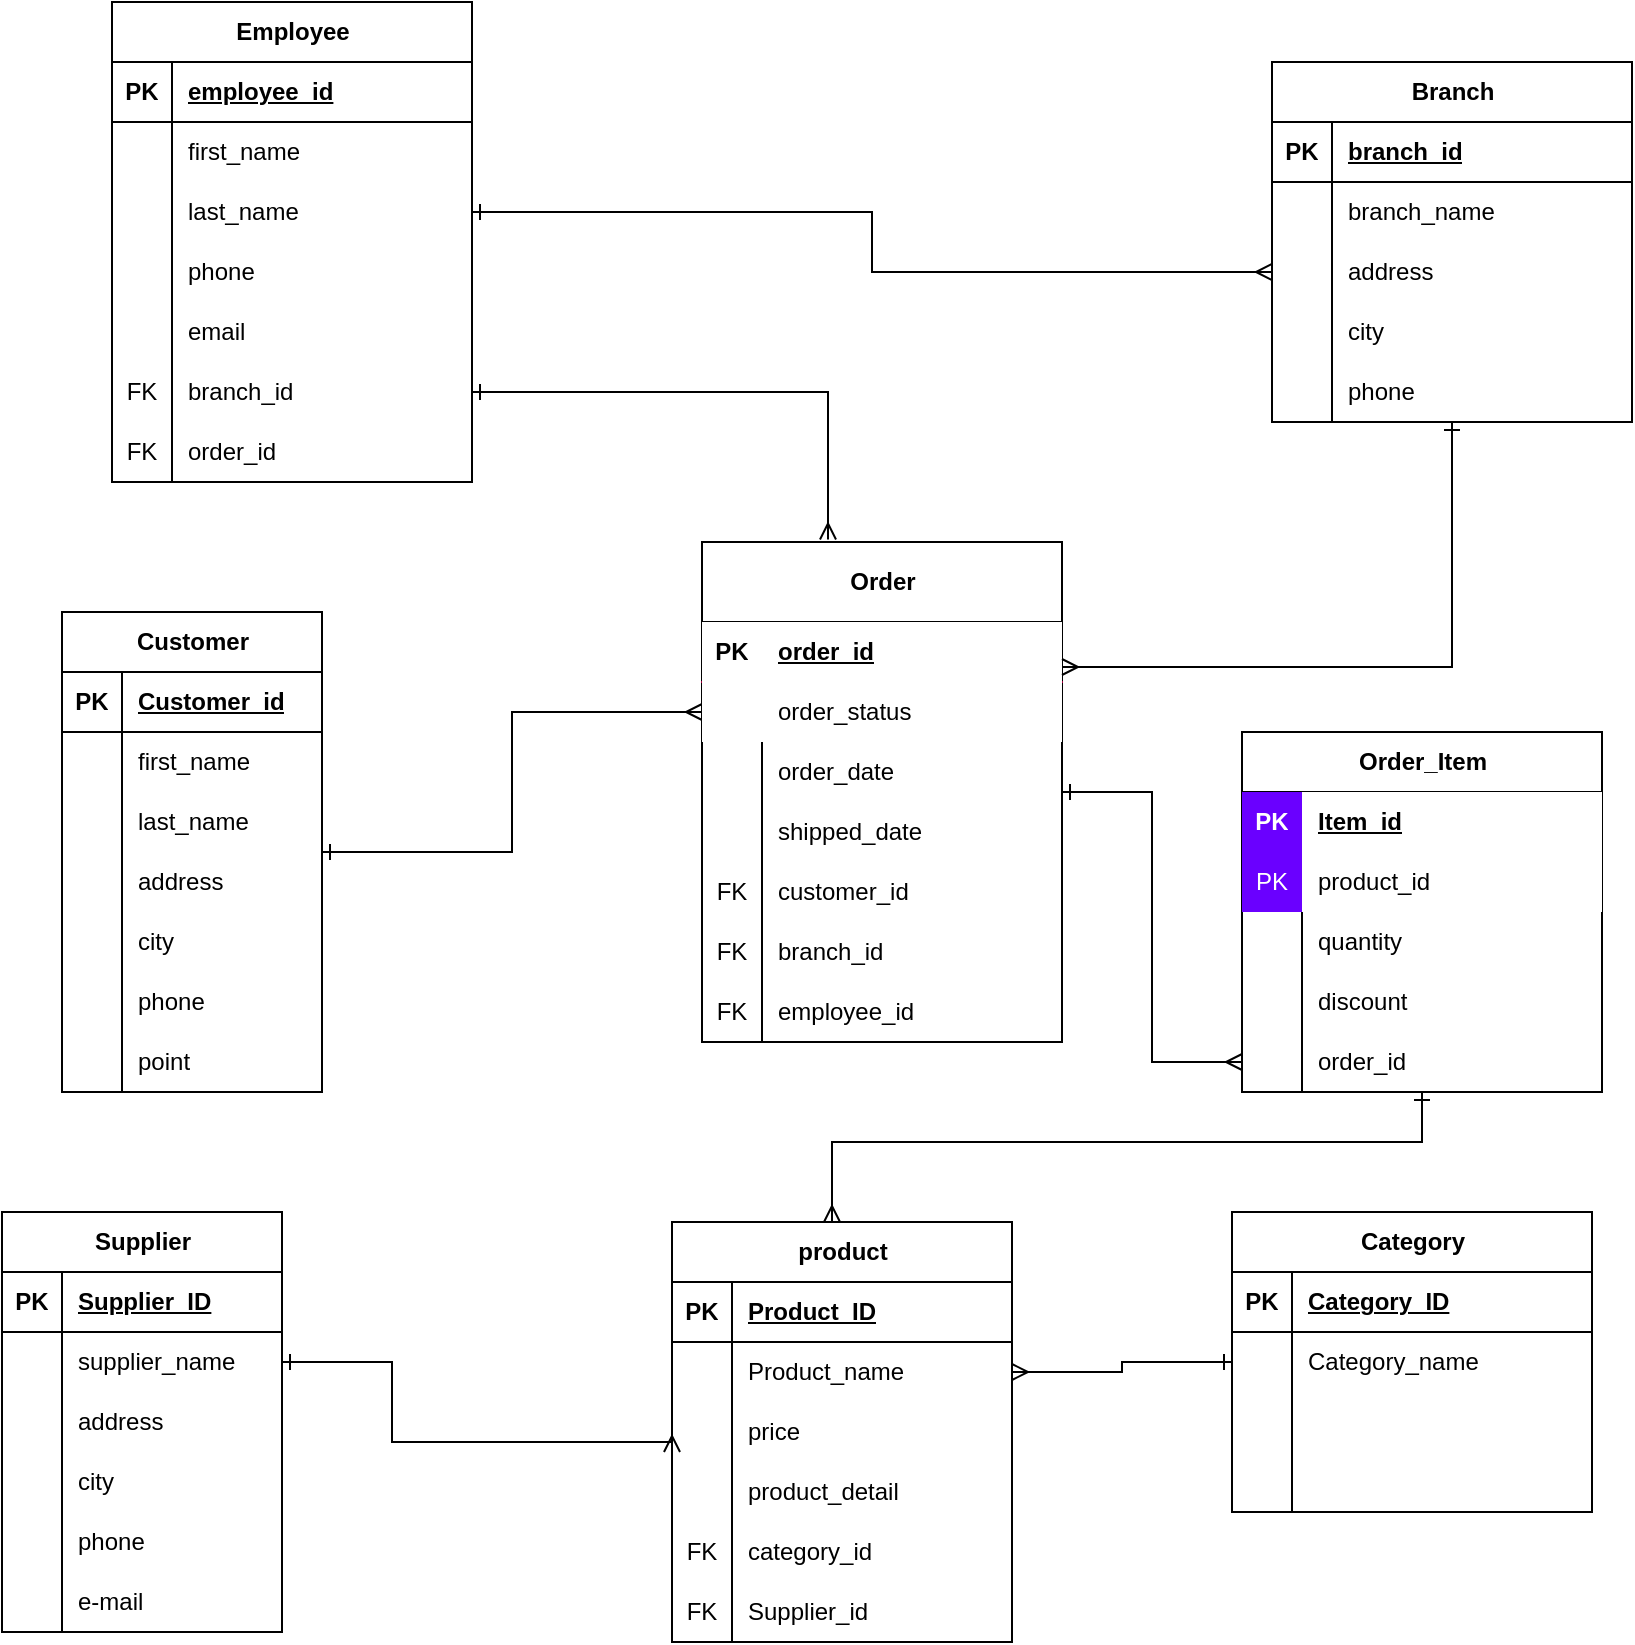 <mxfile version="28.1.1">
  <diagram name="Page-1" id="fPVoASW7Tmi5qcAFsQ1C">
    <mxGraphModel dx="1489" dy="753" grid="1" gridSize="10" guides="1" tooltips="1" connect="1" arrows="1" fold="1" page="1" pageScale="1" pageWidth="850" pageHeight="1100" math="0" shadow="0">
      <root>
        <mxCell id="0" />
        <mxCell id="1" parent="0" />
        <mxCell id="EIY2brpY5hlNGNk1KxqU-150" style="edgeStyle=orthogonalEdgeStyle;rounded=0;orthogonalLoop=1;jettySize=auto;html=1;entryX=0;entryY=0.5;entryDx=0;entryDy=0;startArrow=ERone;startFill=0;endArrow=ERmany;endFill=0;" edge="1" parent="1" source="EIY2brpY5hlNGNk1KxqU-1" target="EIY2brpY5hlNGNk1KxqU-18">
          <mxGeometry relative="1" as="geometry" />
        </mxCell>
        <mxCell id="EIY2brpY5hlNGNk1KxqU-1" value="Customer" style="shape=table;startSize=30;container=1;collapsible=1;childLayout=tableLayout;fixedRows=1;rowLines=0;fontStyle=1;align=center;resizeLast=1;html=1;" vertex="1" parent="1">
          <mxGeometry x="55" y="335" width="130" height="240" as="geometry">
            <mxRectangle x="60" y="40" width="90" height="30" as="alternateBounds" />
          </mxGeometry>
        </mxCell>
        <mxCell id="EIY2brpY5hlNGNk1KxqU-2" value="" style="shape=tableRow;horizontal=0;startSize=0;swimlaneHead=0;swimlaneBody=0;fillColor=none;collapsible=0;dropTarget=0;points=[[0,0.5],[1,0.5]];portConstraint=eastwest;top=0;left=0;right=0;bottom=1;" vertex="1" parent="EIY2brpY5hlNGNk1KxqU-1">
          <mxGeometry y="30" width="130" height="30" as="geometry" />
        </mxCell>
        <mxCell id="EIY2brpY5hlNGNk1KxqU-3" value="PK" style="shape=partialRectangle;connectable=0;fillColor=none;top=0;left=0;bottom=0;right=0;fontStyle=1;overflow=hidden;whiteSpace=wrap;html=1;" vertex="1" parent="EIY2brpY5hlNGNk1KxqU-2">
          <mxGeometry width="30" height="30" as="geometry">
            <mxRectangle width="30" height="30" as="alternateBounds" />
          </mxGeometry>
        </mxCell>
        <mxCell id="EIY2brpY5hlNGNk1KxqU-4" value="Customer_id" style="shape=partialRectangle;connectable=0;fillColor=none;top=0;left=0;bottom=0;right=0;align=left;spacingLeft=6;fontStyle=5;overflow=hidden;whiteSpace=wrap;html=1;" vertex="1" parent="EIY2brpY5hlNGNk1KxqU-2">
          <mxGeometry x="30" width="100" height="30" as="geometry">
            <mxRectangle width="100" height="30" as="alternateBounds" />
          </mxGeometry>
        </mxCell>
        <mxCell id="EIY2brpY5hlNGNk1KxqU-5" value="" style="shape=tableRow;horizontal=0;startSize=0;swimlaneHead=0;swimlaneBody=0;fillColor=none;collapsible=0;dropTarget=0;points=[[0,0.5],[1,0.5]];portConstraint=eastwest;top=0;left=0;right=0;bottom=0;" vertex="1" parent="EIY2brpY5hlNGNk1KxqU-1">
          <mxGeometry y="60" width="130" height="30" as="geometry" />
        </mxCell>
        <mxCell id="EIY2brpY5hlNGNk1KxqU-6" value="" style="shape=partialRectangle;connectable=0;fillColor=none;top=0;left=0;bottom=0;right=0;editable=1;overflow=hidden;whiteSpace=wrap;html=1;" vertex="1" parent="EIY2brpY5hlNGNk1KxqU-5">
          <mxGeometry width="30" height="30" as="geometry">
            <mxRectangle width="30" height="30" as="alternateBounds" />
          </mxGeometry>
        </mxCell>
        <mxCell id="EIY2brpY5hlNGNk1KxqU-7" value="first_name" style="shape=partialRectangle;connectable=0;fillColor=none;top=0;left=0;bottom=0;right=0;align=left;spacingLeft=6;overflow=hidden;whiteSpace=wrap;html=1;" vertex="1" parent="EIY2brpY5hlNGNk1KxqU-5">
          <mxGeometry x="30" width="100" height="30" as="geometry">
            <mxRectangle width="100" height="30" as="alternateBounds" />
          </mxGeometry>
        </mxCell>
        <mxCell id="EIY2brpY5hlNGNk1KxqU-8" value="" style="shape=tableRow;horizontal=0;startSize=0;swimlaneHead=0;swimlaneBody=0;fillColor=none;collapsible=0;dropTarget=0;points=[[0,0.5],[1,0.5]];portConstraint=eastwest;top=0;left=0;right=0;bottom=0;" vertex="1" parent="EIY2brpY5hlNGNk1KxqU-1">
          <mxGeometry y="90" width="130" height="30" as="geometry" />
        </mxCell>
        <mxCell id="EIY2brpY5hlNGNk1KxqU-9" value="" style="shape=partialRectangle;connectable=0;fillColor=none;top=0;left=0;bottom=0;right=0;editable=1;overflow=hidden;whiteSpace=wrap;html=1;" vertex="1" parent="EIY2brpY5hlNGNk1KxqU-8">
          <mxGeometry width="30" height="30" as="geometry">
            <mxRectangle width="30" height="30" as="alternateBounds" />
          </mxGeometry>
        </mxCell>
        <mxCell id="EIY2brpY5hlNGNk1KxqU-10" value="last_name" style="shape=partialRectangle;connectable=0;fillColor=none;top=0;left=0;bottom=0;right=0;align=left;spacingLeft=6;overflow=hidden;whiteSpace=wrap;html=1;" vertex="1" parent="EIY2brpY5hlNGNk1KxqU-8">
          <mxGeometry x="30" width="100" height="30" as="geometry">
            <mxRectangle width="100" height="30" as="alternateBounds" />
          </mxGeometry>
        </mxCell>
        <mxCell id="EIY2brpY5hlNGNk1KxqU-11" value="" style="shape=tableRow;horizontal=0;startSize=0;swimlaneHead=0;swimlaneBody=0;fillColor=none;collapsible=0;dropTarget=0;points=[[0,0.5],[1,0.5]];portConstraint=eastwest;top=0;left=0;right=0;bottom=0;" vertex="1" parent="EIY2brpY5hlNGNk1KxqU-1">
          <mxGeometry y="120" width="130" height="30" as="geometry" />
        </mxCell>
        <mxCell id="EIY2brpY5hlNGNk1KxqU-12" value="" style="shape=partialRectangle;connectable=0;fillColor=none;top=0;left=0;bottom=0;right=0;editable=1;overflow=hidden;whiteSpace=wrap;html=1;" vertex="1" parent="EIY2brpY5hlNGNk1KxqU-11">
          <mxGeometry width="30" height="30" as="geometry">
            <mxRectangle width="30" height="30" as="alternateBounds" />
          </mxGeometry>
        </mxCell>
        <mxCell id="EIY2brpY5hlNGNk1KxqU-13" value="address" style="shape=partialRectangle;connectable=0;fillColor=none;top=0;left=0;bottom=0;right=0;align=left;spacingLeft=6;overflow=hidden;whiteSpace=wrap;html=1;" vertex="1" parent="EIY2brpY5hlNGNk1KxqU-11">
          <mxGeometry x="30" width="100" height="30" as="geometry">
            <mxRectangle width="100" height="30" as="alternateBounds" />
          </mxGeometry>
        </mxCell>
        <mxCell id="EIY2brpY5hlNGNk1KxqU-141" value="" style="shape=tableRow;horizontal=0;startSize=0;swimlaneHead=0;swimlaneBody=0;fillColor=none;collapsible=0;dropTarget=0;points=[[0,0.5],[1,0.5]];portConstraint=eastwest;top=0;left=0;right=0;bottom=0;" vertex="1" parent="EIY2brpY5hlNGNk1KxqU-1">
          <mxGeometry y="150" width="130" height="30" as="geometry" />
        </mxCell>
        <mxCell id="EIY2brpY5hlNGNk1KxqU-142" value="" style="shape=partialRectangle;connectable=0;fillColor=none;top=0;left=0;bottom=0;right=0;editable=1;overflow=hidden;whiteSpace=wrap;html=1;" vertex="1" parent="EIY2brpY5hlNGNk1KxqU-141">
          <mxGeometry width="30" height="30" as="geometry">
            <mxRectangle width="30" height="30" as="alternateBounds" />
          </mxGeometry>
        </mxCell>
        <mxCell id="EIY2brpY5hlNGNk1KxqU-143" value="city" style="shape=partialRectangle;connectable=0;fillColor=none;top=0;left=0;bottom=0;right=0;align=left;spacingLeft=6;overflow=hidden;whiteSpace=wrap;html=1;" vertex="1" parent="EIY2brpY5hlNGNk1KxqU-141">
          <mxGeometry x="30" width="100" height="30" as="geometry">
            <mxRectangle width="100" height="30" as="alternateBounds" />
          </mxGeometry>
        </mxCell>
        <mxCell id="EIY2brpY5hlNGNk1KxqU-144" value="" style="shape=tableRow;horizontal=0;startSize=0;swimlaneHead=0;swimlaneBody=0;fillColor=none;collapsible=0;dropTarget=0;points=[[0,0.5],[1,0.5]];portConstraint=eastwest;top=0;left=0;right=0;bottom=0;" vertex="1" parent="EIY2brpY5hlNGNk1KxqU-1">
          <mxGeometry y="180" width="130" height="30" as="geometry" />
        </mxCell>
        <mxCell id="EIY2brpY5hlNGNk1KxqU-145" value="" style="shape=partialRectangle;connectable=0;fillColor=none;top=0;left=0;bottom=0;right=0;editable=1;overflow=hidden;whiteSpace=wrap;html=1;" vertex="1" parent="EIY2brpY5hlNGNk1KxqU-144">
          <mxGeometry width="30" height="30" as="geometry">
            <mxRectangle width="30" height="30" as="alternateBounds" />
          </mxGeometry>
        </mxCell>
        <mxCell id="EIY2brpY5hlNGNk1KxqU-146" value="phone" style="shape=partialRectangle;connectable=0;fillColor=none;top=0;left=0;bottom=0;right=0;align=left;spacingLeft=6;overflow=hidden;whiteSpace=wrap;html=1;" vertex="1" parent="EIY2brpY5hlNGNk1KxqU-144">
          <mxGeometry x="30" width="100" height="30" as="geometry">
            <mxRectangle width="100" height="30" as="alternateBounds" />
          </mxGeometry>
        </mxCell>
        <mxCell id="EIY2brpY5hlNGNk1KxqU-147" value="" style="shape=tableRow;horizontal=0;startSize=0;swimlaneHead=0;swimlaneBody=0;fillColor=none;collapsible=0;dropTarget=0;points=[[0,0.5],[1,0.5]];portConstraint=eastwest;top=0;left=0;right=0;bottom=0;" vertex="1" parent="EIY2brpY5hlNGNk1KxqU-1">
          <mxGeometry y="210" width="130" height="30" as="geometry" />
        </mxCell>
        <mxCell id="EIY2brpY5hlNGNk1KxqU-148" value="&lt;span style=&quot;white-space: pre;&quot;&gt;&#x9;&lt;/span&gt;" style="shape=partialRectangle;connectable=0;fillColor=none;top=0;left=0;bottom=0;right=0;editable=1;overflow=hidden;whiteSpace=wrap;html=1;" vertex="1" parent="EIY2brpY5hlNGNk1KxqU-147">
          <mxGeometry width="30" height="30" as="geometry">
            <mxRectangle width="30" height="30" as="alternateBounds" />
          </mxGeometry>
        </mxCell>
        <mxCell id="EIY2brpY5hlNGNk1KxqU-149" value="point" style="shape=partialRectangle;connectable=0;fillColor=none;top=0;left=0;bottom=0;right=0;align=left;spacingLeft=6;overflow=hidden;whiteSpace=wrap;html=1;" vertex="1" parent="EIY2brpY5hlNGNk1KxqU-147">
          <mxGeometry x="30" width="100" height="30" as="geometry">
            <mxRectangle width="100" height="30" as="alternateBounds" />
          </mxGeometry>
        </mxCell>
        <mxCell id="EIY2brpY5hlNGNk1KxqU-139" style="edgeStyle=orthogonalEdgeStyle;rounded=0;orthogonalLoop=1;jettySize=auto;html=1;exitX=1;exitY=0.5;exitDx=0;exitDy=0;entryX=0;entryY=0.5;entryDx=0;entryDy=0;startArrow=ERone;startFill=0;endArrow=ERmany;endFill=0;" edge="1" parent="1" source="EIY2brpY5hlNGNk1KxqU-14" target="EIY2brpY5hlNGNk1KxqU-136">
          <mxGeometry relative="1" as="geometry" />
        </mxCell>
        <mxCell id="EIY2brpY5hlNGNk1KxqU-14" value="Order" style="shape=table;startSize=40;container=1;collapsible=1;childLayout=tableLayout;fixedRows=1;rowLines=0;fontStyle=1;align=center;resizeLast=1;html=1;" vertex="1" parent="1">
          <mxGeometry x="375" y="300" width="180" height="250" as="geometry">
            <mxRectangle x="380" y="80" width="70" height="30" as="alternateBounds" />
          </mxGeometry>
        </mxCell>
        <mxCell id="EIY2brpY5hlNGNk1KxqU-15" value="" style="shape=tableRow;horizontal=0;startSize=0;swimlaneHead=0;swimlaneBody=0;fillColor=#d80073;collapsible=0;dropTarget=0;points=[[0,0.5],[1,0.5]];portConstraint=eastwest;top=0;left=0;right=0;bottom=1;fontColor=#ffffff;strokeColor=#A50040;" vertex="1" parent="EIY2brpY5hlNGNk1KxqU-14">
          <mxGeometry y="40" width="180" height="30" as="geometry" />
        </mxCell>
        <mxCell id="EIY2brpY5hlNGNk1KxqU-16" value="PK" style="shape=partialRectangle;connectable=0;top=0;left=0;bottom=0;right=0;fontStyle=1;overflow=hidden;whiteSpace=wrap;html=1;" vertex="1" parent="EIY2brpY5hlNGNk1KxqU-15">
          <mxGeometry width="30" height="30" as="geometry">
            <mxRectangle width="30" height="30" as="alternateBounds" />
          </mxGeometry>
        </mxCell>
        <mxCell id="EIY2brpY5hlNGNk1KxqU-17" value="order_id" style="shape=partialRectangle;connectable=0;top=0;left=0;bottom=0;right=0;align=left;spacingLeft=6;fontStyle=5;overflow=hidden;whiteSpace=wrap;html=1;" vertex="1" parent="EIY2brpY5hlNGNk1KxqU-15">
          <mxGeometry x="30" width="150" height="30" as="geometry">
            <mxRectangle width="150" height="30" as="alternateBounds" />
          </mxGeometry>
        </mxCell>
        <mxCell id="EIY2brpY5hlNGNk1KxqU-18" value="" style="shape=tableRow;horizontal=0;startSize=0;swimlaneHead=0;swimlaneBody=0;fillColor=none;collapsible=0;dropTarget=0;points=[[0,0.5],[1,0.5]];portConstraint=eastwest;top=0;left=0;right=0;bottom=0;" vertex="1" parent="EIY2brpY5hlNGNk1KxqU-14">
          <mxGeometry y="70" width="180" height="30" as="geometry" />
        </mxCell>
        <mxCell id="EIY2brpY5hlNGNk1KxqU-19" value="" style="shape=partialRectangle;connectable=0;top=0;left=0;bottom=0;right=0;editable=1;overflow=hidden;whiteSpace=wrap;html=1;" vertex="1" parent="EIY2brpY5hlNGNk1KxqU-18">
          <mxGeometry width="30" height="30" as="geometry">
            <mxRectangle width="30" height="30" as="alternateBounds" />
          </mxGeometry>
        </mxCell>
        <mxCell id="EIY2brpY5hlNGNk1KxqU-20" value="order_status" style="shape=partialRectangle;connectable=0;top=0;left=0;bottom=0;right=0;align=left;spacingLeft=6;overflow=hidden;whiteSpace=wrap;html=1;" vertex="1" parent="EIY2brpY5hlNGNk1KxqU-18">
          <mxGeometry x="30" width="150" height="30" as="geometry">
            <mxRectangle width="150" height="30" as="alternateBounds" />
          </mxGeometry>
        </mxCell>
        <mxCell id="EIY2brpY5hlNGNk1KxqU-21" value="" style="shape=tableRow;horizontal=0;startSize=0;swimlaneHead=0;swimlaneBody=0;fillColor=none;collapsible=0;dropTarget=0;points=[[0,0.5],[1,0.5]];portConstraint=eastwest;top=0;left=0;right=0;bottom=0;" vertex="1" parent="EIY2brpY5hlNGNk1KxqU-14">
          <mxGeometry y="100" width="180" height="30" as="geometry" />
        </mxCell>
        <mxCell id="EIY2brpY5hlNGNk1KxqU-22" value="" style="shape=partialRectangle;connectable=0;fillColor=none;top=0;left=0;bottom=0;right=0;editable=1;overflow=hidden;whiteSpace=wrap;html=1;" vertex="1" parent="EIY2brpY5hlNGNk1KxqU-21">
          <mxGeometry width="30" height="30" as="geometry">
            <mxRectangle width="30" height="30" as="alternateBounds" />
          </mxGeometry>
        </mxCell>
        <mxCell id="EIY2brpY5hlNGNk1KxqU-23" value="order_date" style="shape=partialRectangle;connectable=0;fillColor=none;top=0;left=0;bottom=0;right=0;align=left;spacingLeft=6;overflow=hidden;whiteSpace=wrap;html=1;" vertex="1" parent="EIY2brpY5hlNGNk1KxqU-21">
          <mxGeometry x="30" width="150" height="30" as="geometry">
            <mxRectangle width="150" height="30" as="alternateBounds" />
          </mxGeometry>
        </mxCell>
        <mxCell id="EIY2brpY5hlNGNk1KxqU-24" value="" style="shape=tableRow;horizontal=0;startSize=0;swimlaneHead=0;swimlaneBody=0;fillColor=none;collapsible=0;dropTarget=0;points=[[0,0.5],[1,0.5]];portConstraint=eastwest;top=0;left=0;right=0;bottom=0;" vertex="1" parent="EIY2brpY5hlNGNk1KxqU-14">
          <mxGeometry y="130" width="180" height="30" as="geometry" />
        </mxCell>
        <mxCell id="EIY2brpY5hlNGNk1KxqU-25" value="" style="shape=partialRectangle;connectable=0;fillColor=none;top=0;left=0;bottom=0;right=0;editable=1;overflow=hidden;whiteSpace=wrap;html=1;" vertex="1" parent="EIY2brpY5hlNGNk1KxqU-24">
          <mxGeometry width="30" height="30" as="geometry">
            <mxRectangle width="30" height="30" as="alternateBounds" />
          </mxGeometry>
        </mxCell>
        <mxCell id="EIY2brpY5hlNGNk1KxqU-26" value="shipped_date" style="shape=partialRectangle;connectable=0;fillColor=none;top=0;left=0;bottom=0;right=0;align=left;spacingLeft=6;overflow=hidden;whiteSpace=wrap;html=1;" vertex="1" parent="EIY2brpY5hlNGNk1KxqU-24">
          <mxGeometry x="30" width="150" height="30" as="geometry">
            <mxRectangle width="150" height="30" as="alternateBounds" />
          </mxGeometry>
        </mxCell>
        <mxCell id="EIY2brpY5hlNGNk1KxqU-151" value="" style="shape=tableRow;horizontal=0;startSize=0;swimlaneHead=0;swimlaneBody=0;fillColor=none;collapsible=0;dropTarget=0;points=[[0,0.5],[1,0.5]];portConstraint=eastwest;top=0;left=0;right=0;bottom=0;" vertex="1" parent="EIY2brpY5hlNGNk1KxqU-14">
          <mxGeometry y="160" width="180" height="30" as="geometry" />
        </mxCell>
        <mxCell id="EIY2brpY5hlNGNk1KxqU-152" value="FK" style="shape=partialRectangle;connectable=0;fillColor=none;top=0;left=0;bottom=0;right=0;editable=1;overflow=hidden;whiteSpace=wrap;html=1;" vertex="1" parent="EIY2brpY5hlNGNk1KxqU-151">
          <mxGeometry width="30" height="30" as="geometry">
            <mxRectangle width="30" height="30" as="alternateBounds" />
          </mxGeometry>
        </mxCell>
        <mxCell id="EIY2brpY5hlNGNk1KxqU-153" value="customer_id" style="shape=partialRectangle;connectable=0;fillColor=none;top=0;left=0;bottom=0;right=0;align=left;spacingLeft=6;overflow=hidden;whiteSpace=wrap;html=1;" vertex="1" parent="EIY2brpY5hlNGNk1KxqU-151">
          <mxGeometry x="30" width="150" height="30" as="geometry">
            <mxRectangle width="150" height="30" as="alternateBounds" />
          </mxGeometry>
        </mxCell>
        <mxCell id="EIY2brpY5hlNGNk1KxqU-159" value="" style="shape=tableRow;horizontal=0;startSize=0;swimlaneHead=0;swimlaneBody=0;fillColor=none;collapsible=0;dropTarget=0;points=[[0,0.5],[1,0.5]];portConstraint=eastwest;top=0;left=0;right=0;bottom=0;" vertex="1" parent="EIY2brpY5hlNGNk1KxqU-14">
          <mxGeometry y="190" width="180" height="30" as="geometry" />
        </mxCell>
        <mxCell id="EIY2brpY5hlNGNk1KxqU-160" value="FK" style="shape=partialRectangle;connectable=0;fillColor=none;top=0;left=0;bottom=0;right=0;editable=1;overflow=hidden;whiteSpace=wrap;html=1;" vertex="1" parent="EIY2brpY5hlNGNk1KxqU-159">
          <mxGeometry width="30" height="30" as="geometry">
            <mxRectangle width="30" height="30" as="alternateBounds" />
          </mxGeometry>
        </mxCell>
        <mxCell id="EIY2brpY5hlNGNk1KxqU-161" value="branch_id" style="shape=partialRectangle;connectable=0;fillColor=none;top=0;left=0;bottom=0;right=0;align=left;spacingLeft=6;overflow=hidden;whiteSpace=wrap;html=1;" vertex="1" parent="EIY2brpY5hlNGNk1KxqU-159">
          <mxGeometry x="30" width="150" height="30" as="geometry">
            <mxRectangle width="150" height="30" as="alternateBounds" />
          </mxGeometry>
        </mxCell>
        <mxCell id="EIY2brpY5hlNGNk1KxqU-174" value="" style="shape=tableRow;horizontal=0;startSize=0;swimlaneHead=0;swimlaneBody=0;fillColor=none;collapsible=0;dropTarget=0;points=[[0,0.5],[1,0.5]];portConstraint=eastwest;top=0;left=0;right=0;bottom=0;" vertex="1" parent="EIY2brpY5hlNGNk1KxqU-14">
          <mxGeometry y="220" width="180" height="30" as="geometry" />
        </mxCell>
        <mxCell id="EIY2brpY5hlNGNk1KxqU-175" value="FK" style="shape=partialRectangle;connectable=0;fillColor=none;top=0;left=0;bottom=0;right=0;editable=1;overflow=hidden;whiteSpace=wrap;html=1;" vertex="1" parent="EIY2brpY5hlNGNk1KxqU-174">
          <mxGeometry width="30" height="30" as="geometry">
            <mxRectangle width="30" height="30" as="alternateBounds" />
          </mxGeometry>
        </mxCell>
        <mxCell id="EIY2brpY5hlNGNk1KxqU-176" value="employee_id" style="shape=partialRectangle;connectable=0;fillColor=none;top=0;left=0;bottom=0;right=0;align=left;spacingLeft=6;overflow=hidden;whiteSpace=wrap;html=1;" vertex="1" parent="EIY2brpY5hlNGNk1KxqU-174">
          <mxGeometry x="30" width="150" height="30" as="geometry">
            <mxRectangle width="150" height="30" as="alternateBounds" />
          </mxGeometry>
        </mxCell>
        <mxCell id="EIY2brpY5hlNGNk1KxqU-27" value="Employee" style="shape=table;startSize=30;container=1;collapsible=1;childLayout=tableLayout;fixedRows=1;rowLines=0;fontStyle=1;align=center;resizeLast=1;html=1;" vertex="1" parent="1">
          <mxGeometry x="80" y="30" width="180" height="240" as="geometry">
            <mxRectangle x="90" y="50" width="90" height="30" as="alternateBounds" />
          </mxGeometry>
        </mxCell>
        <mxCell id="EIY2brpY5hlNGNk1KxqU-28" value="" style="shape=tableRow;horizontal=0;startSize=0;swimlaneHead=0;swimlaneBody=0;fillColor=none;collapsible=0;dropTarget=0;points=[[0,0.5],[1,0.5]];portConstraint=eastwest;top=0;left=0;right=0;bottom=1;" vertex="1" parent="EIY2brpY5hlNGNk1KxqU-27">
          <mxGeometry y="30" width="180" height="30" as="geometry" />
        </mxCell>
        <mxCell id="EIY2brpY5hlNGNk1KxqU-29" value="PK" style="shape=partialRectangle;connectable=0;fillColor=none;top=0;left=0;bottom=0;right=0;fontStyle=1;overflow=hidden;whiteSpace=wrap;html=1;" vertex="1" parent="EIY2brpY5hlNGNk1KxqU-28">
          <mxGeometry width="30" height="30" as="geometry">
            <mxRectangle width="30" height="30" as="alternateBounds" />
          </mxGeometry>
        </mxCell>
        <mxCell id="EIY2brpY5hlNGNk1KxqU-30" value="employee_id" style="shape=partialRectangle;connectable=0;fillColor=none;top=0;left=0;bottom=0;right=0;align=left;spacingLeft=6;fontStyle=5;overflow=hidden;whiteSpace=wrap;html=1;" vertex="1" parent="EIY2brpY5hlNGNk1KxqU-28">
          <mxGeometry x="30" width="150" height="30" as="geometry">
            <mxRectangle width="150" height="30" as="alternateBounds" />
          </mxGeometry>
        </mxCell>
        <mxCell id="EIY2brpY5hlNGNk1KxqU-31" value="" style="shape=tableRow;horizontal=0;startSize=0;swimlaneHead=0;swimlaneBody=0;fillColor=none;collapsible=0;dropTarget=0;points=[[0,0.5],[1,0.5]];portConstraint=eastwest;top=0;left=0;right=0;bottom=0;" vertex="1" parent="EIY2brpY5hlNGNk1KxqU-27">
          <mxGeometry y="60" width="180" height="30" as="geometry" />
        </mxCell>
        <mxCell id="EIY2brpY5hlNGNk1KxqU-32" value="" style="shape=partialRectangle;connectable=0;fillColor=none;top=0;left=0;bottom=0;right=0;editable=1;overflow=hidden;whiteSpace=wrap;html=1;" vertex="1" parent="EIY2brpY5hlNGNk1KxqU-31">
          <mxGeometry width="30" height="30" as="geometry">
            <mxRectangle width="30" height="30" as="alternateBounds" />
          </mxGeometry>
        </mxCell>
        <mxCell id="EIY2brpY5hlNGNk1KxqU-33" value="first_name" style="shape=partialRectangle;connectable=0;fillColor=none;top=0;left=0;bottom=0;right=0;align=left;spacingLeft=6;overflow=hidden;whiteSpace=wrap;html=1;" vertex="1" parent="EIY2brpY5hlNGNk1KxqU-31">
          <mxGeometry x="30" width="150" height="30" as="geometry">
            <mxRectangle width="150" height="30" as="alternateBounds" />
          </mxGeometry>
        </mxCell>
        <mxCell id="EIY2brpY5hlNGNk1KxqU-34" value="" style="shape=tableRow;horizontal=0;startSize=0;swimlaneHead=0;swimlaneBody=0;fillColor=none;collapsible=0;dropTarget=0;points=[[0,0.5],[1,0.5]];portConstraint=eastwest;top=0;left=0;right=0;bottom=0;" vertex="1" parent="EIY2brpY5hlNGNk1KxqU-27">
          <mxGeometry y="90" width="180" height="30" as="geometry" />
        </mxCell>
        <mxCell id="EIY2brpY5hlNGNk1KxqU-35" value="" style="shape=partialRectangle;connectable=0;fillColor=none;top=0;left=0;bottom=0;right=0;editable=1;overflow=hidden;whiteSpace=wrap;html=1;" vertex="1" parent="EIY2brpY5hlNGNk1KxqU-34">
          <mxGeometry width="30" height="30" as="geometry">
            <mxRectangle width="30" height="30" as="alternateBounds" />
          </mxGeometry>
        </mxCell>
        <mxCell id="EIY2brpY5hlNGNk1KxqU-36" value="last_name" style="shape=partialRectangle;connectable=0;fillColor=none;top=0;left=0;bottom=0;right=0;align=left;spacingLeft=6;overflow=hidden;whiteSpace=wrap;html=1;" vertex="1" parent="EIY2brpY5hlNGNk1KxqU-34">
          <mxGeometry x="30" width="150" height="30" as="geometry">
            <mxRectangle width="150" height="30" as="alternateBounds" />
          </mxGeometry>
        </mxCell>
        <mxCell id="EIY2brpY5hlNGNk1KxqU-37" value="" style="shape=tableRow;horizontal=0;startSize=0;swimlaneHead=0;swimlaneBody=0;fillColor=none;collapsible=0;dropTarget=0;points=[[0,0.5],[1,0.5]];portConstraint=eastwest;top=0;left=0;right=0;bottom=0;" vertex="1" parent="EIY2brpY5hlNGNk1KxqU-27">
          <mxGeometry y="120" width="180" height="30" as="geometry" />
        </mxCell>
        <mxCell id="EIY2brpY5hlNGNk1KxqU-38" value="" style="shape=partialRectangle;connectable=0;fillColor=none;top=0;left=0;bottom=0;right=0;editable=1;overflow=hidden;whiteSpace=wrap;html=1;" vertex="1" parent="EIY2brpY5hlNGNk1KxqU-37">
          <mxGeometry width="30" height="30" as="geometry">
            <mxRectangle width="30" height="30" as="alternateBounds" />
          </mxGeometry>
        </mxCell>
        <mxCell id="EIY2brpY5hlNGNk1KxqU-39" value="phone" style="shape=partialRectangle;connectable=0;fillColor=none;top=0;left=0;bottom=0;right=0;align=left;spacingLeft=6;overflow=hidden;whiteSpace=wrap;html=1;" vertex="1" parent="EIY2brpY5hlNGNk1KxqU-37">
          <mxGeometry x="30" width="150" height="30" as="geometry">
            <mxRectangle width="150" height="30" as="alternateBounds" />
          </mxGeometry>
        </mxCell>
        <mxCell id="EIY2brpY5hlNGNk1KxqU-163" value="" style="shape=tableRow;horizontal=0;startSize=0;swimlaneHead=0;swimlaneBody=0;fillColor=none;collapsible=0;dropTarget=0;points=[[0,0.5],[1,0.5]];portConstraint=eastwest;top=0;left=0;right=0;bottom=0;" vertex="1" parent="EIY2brpY5hlNGNk1KxqU-27">
          <mxGeometry y="150" width="180" height="30" as="geometry" />
        </mxCell>
        <mxCell id="EIY2brpY5hlNGNk1KxqU-164" value="" style="shape=partialRectangle;connectable=0;fillColor=none;top=0;left=0;bottom=0;right=0;editable=1;overflow=hidden;whiteSpace=wrap;html=1;" vertex="1" parent="EIY2brpY5hlNGNk1KxqU-163">
          <mxGeometry width="30" height="30" as="geometry">
            <mxRectangle width="30" height="30" as="alternateBounds" />
          </mxGeometry>
        </mxCell>
        <mxCell id="EIY2brpY5hlNGNk1KxqU-165" value="email" style="shape=partialRectangle;connectable=0;fillColor=none;top=0;left=0;bottom=0;right=0;align=left;spacingLeft=6;overflow=hidden;whiteSpace=wrap;html=1;" vertex="1" parent="EIY2brpY5hlNGNk1KxqU-163">
          <mxGeometry x="30" width="150" height="30" as="geometry">
            <mxRectangle width="150" height="30" as="alternateBounds" />
          </mxGeometry>
        </mxCell>
        <mxCell id="EIY2brpY5hlNGNk1KxqU-166" value="" style="shape=tableRow;horizontal=0;startSize=0;swimlaneHead=0;swimlaneBody=0;fillColor=none;collapsible=0;dropTarget=0;points=[[0,0.5],[1,0.5]];portConstraint=eastwest;top=0;left=0;right=0;bottom=0;" vertex="1" parent="EIY2brpY5hlNGNk1KxqU-27">
          <mxGeometry y="180" width="180" height="30" as="geometry" />
        </mxCell>
        <mxCell id="EIY2brpY5hlNGNk1KxqU-167" value="FK" style="shape=partialRectangle;connectable=0;fillColor=none;top=0;left=0;bottom=0;right=0;editable=1;overflow=hidden;whiteSpace=wrap;html=1;" vertex="1" parent="EIY2brpY5hlNGNk1KxqU-166">
          <mxGeometry width="30" height="30" as="geometry">
            <mxRectangle width="30" height="30" as="alternateBounds" />
          </mxGeometry>
        </mxCell>
        <mxCell id="EIY2brpY5hlNGNk1KxqU-168" value="branch_id" style="shape=partialRectangle;connectable=0;fillColor=none;top=0;left=0;bottom=0;right=0;align=left;spacingLeft=6;overflow=hidden;whiteSpace=wrap;html=1;" vertex="1" parent="EIY2brpY5hlNGNk1KxqU-166">
          <mxGeometry x="30" width="150" height="30" as="geometry">
            <mxRectangle width="150" height="30" as="alternateBounds" />
          </mxGeometry>
        </mxCell>
        <mxCell id="EIY2brpY5hlNGNk1KxqU-169" value="" style="shape=tableRow;horizontal=0;startSize=0;swimlaneHead=0;swimlaneBody=0;fillColor=none;collapsible=0;dropTarget=0;points=[[0,0.5],[1,0.5]];portConstraint=eastwest;top=0;left=0;right=0;bottom=0;" vertex="1" parent="EIY2brpY5hlNGNk1KxqU-27">
          <mxGeometry y="210" width="180" height="30" as="geometry" />
        </mxCell>
        <mxCell id="EIY2brpY5hlNGNk1KxqU-170" value="FK" style="shape=partialRectangle;connectable=0;fillColor=none;top=0;left=0;bottom=0;right=0;editable=1;overflow=hidden;whiteSpace=wrap;html=1;" vertex="1" parent="EIY2brpY5hlNGNk1KxqU-169">
          <mxGeometry width="30" height="30" as="geometry">
            <mxRectangle width="30" height="30" as="alternateBounds" />
          </mxGeometry>
        </mxCell>
        <mxCell id="EIY2brpY5hlNGNk1KxqU-171" value="order_id" style="shape=partialRectangle;connectable=0;fillColor=none;top=0;left=0;bottom=0;right=0;align=left;spacingLeft=6;overflow=hidden;whiteSpace=wrap;html=1;" vertex="1" parent="EIY2brpY5hlNGNk1KxqU-169">
          <mxGeometry x="30" width="150" height="30" as="geometry">
            <mxRectangle width="150" height="30" as="alternateBounds" />
          </mxGeometry>
        </mxCell>
        <object label="Supplier" phone="d" id="EIY2brpY5hlNGNk1KxqU-40">
          <mxCell style="shape=table;startSize=30;container=1;collapsible=1;childLayout=tableLayout;fixedRows=1;rowLines=0;fontStyle=1;align=center;resizeLast=1;html=1;" vertex="1" parent="1">
            <mxGeometry x="25" y="635" width="140" height="210" as="geometry">
              <mxRectangle x="530" y="80" width="80" height="30" as="alternateBounds" />
            </mxGeometry>
          </mxCell>
        </object>
        <mxCell id="EIY2brpY5hlNGNk1KxqU-41" value="" style="shape=tableRow;horizontal=0;startSize=0;swimlaneHead=0;swimlaneBody=0;fillColor=none;collapsible=0;dropTarget=0;points=[[0,0.5],[1,0.5]];portConstraint=eastwest;top=0;left=0;right=0;bottom=1;" vertex="1" parent="EIY2brpY5hlNGNk1KxqU-40">
          <mxGeometry y="30" width="140" height="30" as="geometry" />
        </mxCell>
        <mxCell id="EIY2brpY5hlNGNk1KxqU-42" value="PK" style="shape=partialRectangle;connectable=0;fillColor=none;top=0;left=0;bottom=0;right=0;fontStyle=1;overflow=hidden;whiteSpace=wrap;html=1;" vertex="1" parent="EIY2brpY5hlNGNk1KxqU-41">
          <mxGeometry width="30" height="30" as="geometry">
            <mxRectangle width="30" height="30" as="alternateBounds" />
          </mxGeometry>
        </mxCell>
        <mxCell id="EIY2brpY5hlNGNk1KxqU-43" value="Supplier_ID" style="shape=partialRectangle;connectable=0;fillColor=none;top=0;left=0;bottom=0;right=0;align=left;spacingLeft=6;fontStyle=5;overflow=hidden;whiteSpace=wrap;html=1;" vertex="1" parent="EIY2brpY5hlNGNk1KxqU-41">
          <mxGeometry x="30" width="110" height="30" as="geometry">
            <mxRectangle width="110" height="30" as="alternateBounds" />
          </mxGeometry>
        </mxCell>
        <mxCell id="EIY2brpY5hlNGNk1KxqU-44" value="" style="shape=tableRow;horizontal=0;startSize=0;swimlaneHead=0;swimlaneBody=0;fillColor=none;collapsible=0;dropTarget=0;points=[[0,0.5],[1,0.5]];portConstraint=eastwest;top=0;left=0;right=0;bottom=0;" vertex="1" parent="EIY2brpY5hlNGNk1KxqU-40">
          <mxGeometry y="60" width="140" height="30" as="geometry" />
        </mxCell>
        <mxCell id="EIY2brpY5hlNGNk1KxqU-45" value="" style="shape=partialRectangle;connectable=0;fillColor=none;top=0;left=0;bottom=0;right=0;editable=1;overflow=hidden;whiteSpace=wrap;html=1;" vertex="1" parent="EIY2brpY5hlNGNk1KxqU-44">
          <mxGeometry width="30" height="30" as="geometry">
            <mxRectangle width="30" height="30" as="alternateBounds" />
          </mxGeometry>
        </mxCell>
        <mxCell id="EIY2brpY5hlNGNk1KxqU-46" value="supplier_name" style="shape=partialRectangle;connectable=0;fillColor=none;top=0;left=0;bottom=0;right=0;align=left;spacingLeft=6;overflow=hidden;whiteSpace=wrap;html=1;" vertex="1" parent="EIY2brpY5hlNGNk1KxqU-44">
          <mxGeometry x="30" width="110" height="30" as="geometry">
            <mxRectangle width="110" height="30" as="alternateBounds" />
          </mxGeometry>
        </mxCell>
        <mxCell id="EIY2brpY5hlNGNk1KxqU-47" value="" style="shape=tableRow;horizontal=0;startSize=0;swimlaneHead=0;swimlaneBody=0;fillColor=none;collapsible=0;dropTarget=0;points=[[0,0.5],[1,0.5]];portConstraint=eastwest;top=0;left=0;right=0;bottom=0;" vertex="1" parent="EIY2brpY5hlNGNk1KxqU-40">
          <mxGeometry y="90" width="140" height="30" as="geometry" />
        </mxCell>
        <mxCell id="EIY2brpY5hlNGNk1KxqU-48" value="" style="shape=partialRectangle;connectable=0;fillColor=none;top=0;left=0;bottom=0;right=0;editable=1;overflow=hidden;whiteSpace=wrap;html=1;" vertex="1" parent="EIY2brpY5hlNGNk1KxqU-47">
          <mxGeometry width="30" height="30" as="geometry">
            <mxRectangle width="30" height="30" as="alternateBounds" />
          </mxGeometry>
        </mxCell>
        <mxCell id="EIY2brpY5hlNGNk1KxqU-49" value="address" style="shape=partialRectangle;connectable=0;fillColor=none;top=0;left=0;bottom=0;right=0;align=left;spacingLeft=6;overflow=hidden;whiteSpace=wrap;html=1;" vertex="1" parent="EIY2brpY5hlNGNk1KxqU-47">
          <mxGeometry x="30" width="110" height="30" as="geometry">
            <mxRectangle width="110" height="30" as="alternateBounds" />
          </mxGeometry>
        </mxCell>
        <mxCell id="EIY2brpY5hlNGNk1KxqU-50" value="" style="shape=tableRow;horizontal=0;startSize=0;swimlaneHead=0;swimlaneBody=0;fillColor=none;collapsible=0;dropTarget=0;points=[[0,0.5],[1,0.5]];portConstraint=eastwest;top=0;left=0;right=0;bottom=0;" vertex="1" parent="EIY2brpY5hlNGNk1KxqU-40">
          <mxGeometry y="120" width="140" height="30" as="geometry" />
        </mxCell>
        <mxCell id="EIY2brpY5hlNGNk1KxqU-51" value="" style="shape=partialRectangle;connectable=0;fillColor=none;top=0;left=0;bottom=0;right=0;editable=1;overflow=hidden;whiteSpace=wrap;html=1;" vertex="1" parent="EIY2brpY5hlNGNk1KxqU-50">
          <mxGeometry width="30" height="30" as="geometry">
            <mxRectangle width="30" height="30" as="alternateBounds" />
          </mxGeometry>
        </mxCell>
        <mxCell id="EIY2brpY5hlNGNk1KxqU-52" value="city" style="shape=partialRectangle;connectable=0;fillColor=none;top=0;left=0;bottom=0;right=0;align=left;spacingLeft=6;overflow=hidden;whiteSpace=wrap;html=1;" vertex="1" parent="EIY2brpY5hlNGNk1KxqU-50">
          <mxGeometry x="30" width="110" height="30" as="geometry">
            <mxRectangle width="110" height="30" as="alternateBounds" />
          </mxGeometry>
        </mxCell>
        <mxCell id="EIY2brpY5hlNGNk1KxqU-104" value="" style="shape=tableRow;horizontal=0;startSize=0;swimlaneHead=0;swimlaneBody=0;fillColor=none;collapsible=0;dropTarget=0;points=[[0,0.5],[1,0.5]];portConstraint=eastwest;top=0;left=0;right=0;bottom=0;" vertex="1" parent="EIY2brpY5hlNGNk1KxqU-40">
          <mxGeometry y="150" width="140" height="30" as="geometry" />
        </mxCell>
        <mxCell id="EIY2brpY5hlNGNk1KxqU-105" value="" style="shape=partialRectangle;connectable=0;fillColor=none;top=0;left=0;bottom=0;right=0;editable=1;overflow=hidden;whiteSpace=wrap;html=1;" vertex="1" parent="EIY2brpY5hlNGNk1KxqU-104">
          <mxGeometry width="30" height="30" as="geometry">
            <mxRectangle width="30" height="30" as="alternateBounds" />
          </mxGeometry>
        </mxCell>
        <mxCell id="EIY2brpY5hlNGNk1KxqU-106" value="phone" style="shape=partialRectangle;connectable=0;fillColor=none;top=0;left=0;bottom=0;right=0;align=left;spacingLeft=6;overflow=hidden;whiteSpace=wrap;html=1;" vertex="1" parent="EIY2brpY5hlNGNk1KxqU-104">
          <mxGeometry x="30" width="110" height="30" as="geometry">
            <mxRectangle width="110" height="30" as="alternateBounds" />
          </mxGeometry>
        </mxCell>
        <mxCell id="EIY2brpY5hlNGNk1KxqU-107" value="" style="shape=tableRow;horizontal=0;startSize=0;swimlaneHead=0;swimlaneBody=0;fillColor=none;collapsible=0;dropTarget=0;points=[[0,0.5],[1,0.5]];portConstraint=eastwest;top=0;left=0;right=0;bottom=0;" vertex="1" parent="EIY2brpY5hlNGNk1KxqU-40">
          <mxGeometry y="180" width="140" height="30" as="geometry" />
        </mxCell>
        <mxCell id="EIY2brpY5hlNGNk1KxqU-108" value="" style="shape=partialRectangle;connectable=0;fillColor=none;top=0;left=0;bottom=0;right=0;editable=1;overflow=hidden;whiteSpace=wrap;html=1;" vertex="1" parent="EIY2brpY5hlNGNk1KxqU-107">
          <mxGeometry width="30" height="30" as="geometry">
            <mxRectangle width="30" height="30" as="alternateBounds" />
          </mxGeometry>
        </mxCell>
        <mxCell id="EIY2brpY5hlNGNk1KxqU-109" value="e-mail" style="shape=partialRectangle;connectable=0;fillColor=none;top=0;left=0;bottom=0;right=0;align=left;spacingLeft=6;overflow=hidden;whiteSpace=wrap;html=1;" vertex="1" parent="EIY2brpY5hlNGNk1KxqU-107">
          <mxGeometry x="30" width="110" height="30" as="geometry">
            <mxRectangle width="110" height="30" as="alternateBounds" />
          </mxGeometry>
        </mxCell>
        <mxCell id="EIY2brpY5hlNGNk1KxqU-162" style="edgeStyle=orthogonalEdgeStyle;rounded=0;orthogonalLoop=1;jettySize=auto;html=1;entryX=1;entryY=0.25;entryDx=0;entryDy=0;startArrow=ERone;startFill=0;endArrow=ERmany;endFill=0;exitX=0.5;exitY=1;exitDx=0;exitDy=0;exitPerimeter=0;" edge="1" parent="1" source="EIY2brpY5hlNGNk1KxqU-155" target="EIY2brpY5hlNGNk1KxqU-14">
          <mxGeometry relative="1" as="geometry" />
        </mxCell>
        <mxCell id="EIY2brpY5hlNGNk1KxqU-53" value="Branch" style="shape=table;startSize=30;container=1;collapsible=1;childLayout=tableLayout;fixedRows=1;rowLines=0;fontStyle=1;align=center;resizeLast=1;html=1;" vertex="1" parent="1">
          <mxGeometry x="660" y="60" width="180" height="180" as="geometry">
            <mxRectangle x="550" y="10" width="80" height="30" as="alternateBounds" />
          </mxGeometry>
        </mxCell>
        <mxCell id="EIY2brpY5hlNGNk1KxqU-54" value="" style="shape=tableRow;horizontal=0;startSize=0;swimlaneHead=0;swimlaneBody=0;fillColor=none;collapsible=0;dropTarget=0;points=[[0,0.5],[1,0.5]];portConstraint=eastwest;top=0;left=0;right=0;bottom=1;" vertex="1" parent="EIY2brpY5hlNGNk1KxqU-53">
          <mxGeometry y="30" width="180" height="30" as="geometry" />
        </mxCell>
        <mxCell id="EIY2brpY5hlNGNk1KxqU-55" value="PK" style="shape=partialRectangle;connectable=0;fillColor=none;top=0;left=0;bottom=0;right=0;fontStyle=1;overflow=hidden;whiteSpace=wrap;html=1;" vertex="1" parent="EIY2brpY5hlNGNk1KxqU-54">
          <mxGeometry width="30" height="30" as="geometry">
            <mxRectangle width="30" height="30" as="alternateBounds" />
          </mxGeometry>
        </mxCell>
        <mxCell id="EIY2brpY5hlNGNk1KxqU-56" value="branch_id" style="shape=partialRectangle;connectable=0;fillColor=none;top=0;left=0;bottom=0;right=0;align=left;spacingLeft=6;fontStyle=5;overflow=hidden;whiteSpace=wrap;html=1;" vertex="1" parent="EIY2brpY5hlNGNk1KxqU-54">
          <mxGeometry x="30" width="150" height="30" as="geometry">
            <mxRectangle width="150" height="30" as="alternateBounds" />
          </mxGeometry>
        </mxCell>
        <mxCell id="EIY2brpY5hlNGNk1KxqU-57" value="" style="shape=tableRow;horizontal=0;startSize=0;swimlaneHead=0;swimlaneBody=0;fillColor=none;collapsible=0;dropTarget=0;points=[[0,0.5],[1,0.5]];portConstraint=eastwest;top=0;left=0;right=0;bottom=0;" vertex="1" parent="EIY2brpY5hlNGNk1KxqU-53">
          <mxGeometry y="60" width="180" height="30" as="geometry" />
        </mxCell>
        <mxCell id="EIY2brpY5hlNGNk1KxqU-58" value="" style="shape=partialRectangle;connectable=0;fillColor=none;top=0;left=0;bottom=0;right=0;editable=1;overflow=hidden;whiteSpace=wrap;html=1;" vertex="1" parent="EIY2brpY5hlNGNk1KxqU-57">
          <mxGeometry width="30" height="30" as="geometry">
            <mxRectangle width="30" height="30" as="alternateBounds" />
          </mxGeometry>
        </mxCell>
        <mxCell id="EIY2brpY5hlNGNk1KxqU-59" value="branch_name" style="shape=partialRectangle;connectable=0;fillColor=none;top=0;left=0;bottom=0;right=0;align=left;spacingLeft=6;overflow=hidden;whiteSpace=wrap;html=1;" vertex="1" parent="EIY2brpY5hlNGNk1KxqU-57">
          <mxGeometry x="30" width="150" height="30" as="geometry">
            <mxRectangle width="150" height="30" as="alternateBounds" />
          </mxGeometry>
        </mxCell>
        <mxCell id="EIY2brpY5hlNGNk1KxqU-60" value="" style="shape=tableRow;horizontal=0;startSize=0;swimlaneHead=0;swimlaneBody=0;fillColor=none;collapsible=0;dropTarget=0;points=[[0,0.5],[1,0.5]];portConstraint=eastwest;top=0;left=0;right=0;bottom=0;" vertex="1" parent="EIY2brpY5hlNGNk1KxqU-53">
          <mxGeometry y="90" width="180" height="30" as="geometry" />
        </mxCell>
        <mxCell id="EIY2brpY5hlNGNk1KxqU-61" value="" style="shape=partialRectangle;connectable=0;fillColor=none;top=0;left=0;bottom=0;right=0;editable=1;overflow=hidden;whiteSpace=wrap;html=1;" vertex="1" parent="EIY2brpY5hlNGNk1KxqU-60">
          <mxGeometry width="30" height="30" as="geometry">
            <mxRectangle width="30" height="30" as="alternateBounds" />
          </mxGeometry>
        </mxCell>
        <mxCell id="EIY2brpY5hlNGNk1KxqU-62" value="address" style="shape=partialRectangle;connectable=0;fillColor=none;top=0;left=0;bottom=0;right=0;align=left;spacingLeft=6;overflow=hidden;whiteSpace=wrap;html=1;" vertex="1" parent="EIY2brpY5hlNGNk1KxqU-60">
          <mxGeometry x="30" width="150" height="30" as="geometry">
            <mxRectangle width="150" height="30" as="alternateBounds" />
          </mxGeometry>
        </mxCell>
        <mxCell id="EIY2brpY5hlNGNk1KxqU-63" value="" style="shape=tableRow;horizontal=0;startSize=0;swimlaneHead=0;swimlaneBody=0;fillColor=none;collapsible=0;dropTarget=0;points=[[0,0.5],[1,0.5]];portConstraint=eastwest;top=0;left=0;right=0;bottom=0;" vertex="1" parent="EIY2brpY5hlNGNk1KxqU-53">
          <mxGeometry y="120" width="180" height="30" as="geometry" />
        </mxCell>
        <mxCell id="EIY2brpY5hlNGNk1KxqU-64" value="" style="shape=partialRectangle;connectable=0;fillColor=none;top=0;left=0;bottom=0;right=0;editable=1;overflow=hidden;whiteSpace=wrap;html=1;" vertex="1" parent="EIY2brpY5hlNGNk1KxqU-63">
          <mxGeometry width="30" height="30" as="geometry">
            <mxRectangle width="30" height="30" as="alternateBounds" />
          </mxGeometry>
        </mxCell>
        <mxCell id="EIY2brpY5hlNGNk1KxqU-65" value="city" style="shape=partialRectangle;connectable=0;fillColor=none;top=0;left=0;bottom=0;right=0;align=left;spacingLeft=6;overflow=hidden;whiteSpace=wrap;html=1;" vertex="1" parent="EIY2brpY5hlNGNk1KxqU-63">
          <mxGeometry x="30" width="150" height="30" as="geometry">
            <mxRectangle width="150" height="30" as="alternateBounds" />
          </mxGeometry>
        </mxCell>
        <mxCell id="EIY2brpY5hlNGNk1KxqU-155" value="" style="shape=tableRow;horizontal=0;startSize=0;swimlaneHead=0;swimlaneBody=0;fillColor=none;collapsible=0;dropTarget=0;points=[[0,0.5],[1,0.5]];portConstraint=eastwest;top=0;left=0;right=0;bottom=0;" vertex="1" parent="EIY2brpY5hlNGNk1KxqU-53">
          <mxGeometry y="150" width="180" height="30" as="geometry" />
        </mxCell>
        <mxCell id="EIY2brpY5hlNGNk1KxqU-156" value="" style="shape=partialRectangle;connectable=0;fillColor=none;top=0;left=0;bottom=0;right=0;editable=1;overflow=hidden;whiteSpace=wrap;html=1;" vertex="1" parent="EIY2brpY5hlNGNk1KxqU-155">
          <mxGeometry width="30" height="30" as="geometry">
            <mxRectangle width="30" height="30" as="alternateBounds" />
          </mxGeometry>
        </mxCell>
        <mxCell id="EIY2brpY5hlNGNk1KxqU-157" value="phone" style="shape=partialRectangle;connectable=0;fillColor=none;top=0;left=0;bottom=0;right=0;align=left;spacingLeft=6;overflow=hidden;whiteSpace=wrap;html=1;" vertex="1" parent="EIY2brpY5hlNGNk1KxqU-155">
          <mxGeometry x="30" width="150" height="30" as="geometry">
            <mxRectangle width="150" height="30" as="alternateBounds" />
          </mxGeometry>
        </mxCell>
        <mxCell id="EIY2brpY5hlNGNk1KxqU-66" value="product" style="shape=table;startSize=30;container=1;collapsible=1;childLayout=tableLayout;fixedRows=1;rowLines=0;fontStyle=1;align=center;resizeLast=1;html=1;" vertex="1" parent="1">
          <mxGeometry x="360" y="640" width="170" height="210" as="geometry">
            <mxRectangle x="80" y="170" width="80" height="30" as="alternateBounds" />
          </mxGeometry>
        </mxCell>
        <mxCell id="EIY2brpY5hlNGNk1KxqU-67" value="" style="shape=tableRow;horizontal=0;startSize=0;swimlaneHead=0;swimlaneBody=0;fillColor=none;collapsible=0;dropTarget=0;points=[[0,0.5],[1,0.5]];portConstraint=eastwest;top=0;left=0;right=0;bottom=1;" vertex="1" parent="EIY2brpY5hlNGNk1KxqU-66">
          <mxGeometry y="30" width="170" height="30" as="geometry" />
        </mxCell>
        <mxCell id="EIY2brpY5hlNGNk1KxqU-68" value="PK" style="shape=partialRectangle;connectable=0;fillColor=none;top=0;left=0;bottom=0;right=0;fontStyle=1;overflow=hidden;whiteSpace=wrap;html=1;" vertex="1" parent="EIY2brpY5hlNGNk1KxqU-67">
          <mxGeometry width="30" height="30" as="geometry">
            <mxRectangle width="30" height="30" as="alternateBounds" />
          </mxGeometry>
        </mxCell>
        <mxCell id="EIY2brpY5hlNGNk1KxqU-69" value="Product_ID" style="shape=partialRectangle;connectable=0;fillColor=none;top=0;left=0;bottom=0;right=0;align=left;spacingLeft=6;fontStyle=5;overflow=hidden;whiteSpace=wrap;html=1;" vertex="1" parent="EIY2brpY5hlNGNk1KxqU-67">
          <mxGeometry x="30" width="140" height="30" as="geometry">
            <mxRectangle width="140" height="30" as="alternateBounds" />
          </mxGeometry>
        </mxCell>
        <mxCell id="EIY2brpY5hlNGNk1KxqU-70" value="" style="shape=tableRow;horizontal=0;startSize=0;swimlaneHead=0;swimlaneBody=0;fillColor=none;collapsible=0;dropTarget=0;points=[[0,0.5],[1,0.5]];portConstraint=eastwest;top=0;left=0;right=0;bottom=0;" vertex="1" parent="EIY2brpY5hlNGNk1KxqU-66">
          <mxGeometry y="60" width="170" height="30" as="geometry" />
        </mxCell>
        <mxCell id="EIY2brpY5hlNGNk1KxqU-71" value="" style="shape=partialRectangle;connectable=0;fillColor=none;top=0;left=0;bottom=0;right=0;editable=1;overflow=hidden;whiteSpace=wrap;html=1;" vertex="1" parent="EIY2brpY5hlNGNk1KxqU-70">
          <mxGeometry width="30" height="30" as="geometry">
            <mxRectangle width="30" height="30" as="alternateBounds" />
          </mxGeometry>
        </mxCell>
        <mxCell id="EIY2brpY5hlNGNk1KxqU-72" value="Product_name" style="shape=partialRectangle;connectable=0;fillColor=none;top=0;left=0;bottom=0;right=0;align=left;spacingLeft=6;overflow=hidden;whiteSpace=wrap;html=1;" vertex="1" parent="EIY2brpY5hlNGNk1KxqU-70">
          <mxGeometry x="30" width="140" height="30" as="geometry">
            <mxRectangle width="140" height="30" as="alternateBounds" />
          </mxGeometry>
        </mxCell>
        <mxCell id="EIY2brpY5hlNGNk1KxqU-73" value="" style="shape=tableRow;horizontal=0;startSize=0;swimlaneHead=0;swimlaneBody=0;fillColor=none;collapsible=0;dropTarget=0;points=[[0,0.5],[1,0.5]];portConstraint=eastwest;top=0;left=0;right=0;bottom=0;" vertex="1" parent="EIY2brpY5hlNGNk1KxqU-66">
          <mxGeometry y="90" width="170" height="30" as="geometry" />
        </mxCell>
        <mxCell id="EIY2brpY5hlNGNk1KxqU-74" value="" style="shape=partialRectangle;connectable=0;fillColor=none;top=0;left=0;bottom=0;right=0;editable=1;overflow=hidden;whiteSpace=wrap;html=1;" vertex="1" parent="EIY2brpY5hlNGNk1KxqU-73">
          <mxGeometry width="30" height="30" as="geometry">
            <mxRectangle width="30" height="30" as="alternateBounds" />
          </mxGeometry>
        </mxCell>
        <mxCell id="EIY2brpY5hlNGNk1KxqU-75" value="price" style="shape=partialRectangle;connectable=0;fillColor=none;top=0;left=0;bottom=0;right=0;align=left;spacingLeft=6;overflow=hidden;whiteSpace=wrap;html=1;" vertex="1" parent="EIY2brpY5hlNGNk1KxqU-73">
          <mxGeometry x="30" width="140" height="30" as="geometry">
            <mxRectangle width="140" height="30" as="alternateBounds" />
          </mxGeometry>
        </mxCell>
        <mxCell id="EIY2brpY5hlNGNk1KxqU-76" value="" style="shape=tableRow;horizontal=0;startSize=0;swimlaneHead=0;swimlaneBody=0;fillColor=none;collapsible=0;dropTarget=0;points=[[0,0.5],[1,0.5]];portConstraint=eastwest;top=0;left=0;right=0;bottom=0;" vertex="1" parent="EIY2brpY5hlNGNk1KxqU-66">
          <mxGeometry y="120" width="170" height="30" as="geometry" />
        </mxCell>
        <mxCell id="EIY2brpY5hlNGNk1KxqU-77" value="" style="shape=partialRectangle;connectable=0;fillColor=none;top=0;left=0;bottom=0;right=0;editable=1;overflow=hidden;whiteSpace=wrap;html=1;" vertex="1" parent="EIY2brpY5hlNGNk1KxqU-76">
          <mxGeometry width="30" height="30" as="geometry">
            <mxRectangle width="30" height="30" as="alternateBounds" />
          </mxGeometry>
        </mxCell>
        <mxCell id="EIY2brpY5hlNGNk1KxqU-78" value="product_detail" style="shape=partialRectangle;connectable=0;fillColor=none;top=0;left=0;bottom=0;right=0;align=left;spacingLeft=6;overflow=hidden;whiteSpace=wrap;html=1;" vertex="1" parent="EIY2brpY5hlNGNk1KxqU-76">
          <mxGeometry x="30" width="140" height="30" as="geometry">
            <mxRectangle width="140" height="30" as="alternateBounds" />
          </mxGeometry>
        </mxCell>
        <mxCell id="EIY2brpY5hlNGNk1KxqU-110" value="" style="shape=tableRow;horizontal=0;startSize=0;swimlaneHead=0;swimlaneBody=0;fillColor=none;collapsible=0;dropTarget=0;points=[[0,0.5],[1,0.5]];portConstraint=eastwest;top=0;left=0;right=0;bottom=0;" vertex="1" parent="EIY2brpY5hlNGNk1KxqU-66">
          <mxGeometry y="150" width="170" height="30" as="geometry" />
        </mxCell>
        <mxCell id="EIY2brpY5hlNGNk1KxqU-111" value="FK" style="shape=partialRectangle;connectable=0;fillColor=none;top=0;left=0;bottom=0;right=0;editable=1;overflow=hidden;whiteSpace=wrap;html=1;" vertex="1" parent="EIY2brpY5hlNGNk1KxqU-110">
          <mxGeometry width="30" height="30" as="geometry">
            <mxRectangle width="30" height="30" as="alternateBounds" />
          </mxGeometry>
        </mxCell>
        <mxCell id="EIY2brpY5hlNGNk1KxqU-112" value="category_id" style="shape=partialRectangle;connectable=0;fillColor=none;top=0;left=0;bottom=0;right=0;align=left;spacingLeft=6;overflow=hidden;whiteSpace=wrap;html=1;" vertex="1" parent="EIY2brpY5hlNGNk1KxqU-110">
          <mxGeometry x="30" width="140" height="30" as="geometry">
            <mxRectangle width="140" height="30" as="alternateBounds" />
          </mxGeometry>
        </mxCell>
        <mxCell id="EIY2brpY5hlNGNk1KxqU-113" value="" style="shape=tableRow;horizontal=0;startSize=0;swimlaneHead=0;swimlaneBody=0;fillColor=none;collapsible=0;dropTarget=0;points=[[0,0.5],[1,0.5]];portConstraint=eastwest;top=0;left=0;right=0;bottom=0;" vertex="1" parent="EIY2brpY5hlNGNk1KxqU-66">
          <mxGeometry y="180" width="170" height="30" as="geometry" />
        </mxCell>
        <mxCell id="EIY2brpY5hlNGNk1KxqU-114" value="FK" style="shape=partialRectangle;connectable=0;fillColor=none;top=0;left=0;bottom=0;right=0;editable=1;overflow=hidden;whiteSpace=wrap;html=1;" vertex="1" parent="EIY2brpY5hlNGNk1KxqU-113">
          <mxGeometry width="30" height="30" as="geometry">
            <mxRectangle width="30" height="30" as="alternateBounds" />
          </mxGeometry>
        </mxCell>
        <mxCell id="EIY2brpY5hlNGNk1KxqU-115" value="Supplier_id" style="shape=partialRectangle;connectable=0;fillColor=none;top=0;left=0;bottom=0;right=0;align=left;spacingLeft=6;overflow=hidden;whiteSpace=wrap;html=1;" vertex="1" parent="EIY2brpY5hlNGNk1KxqU-113">
          <mxGeometry x="30" width="140" height="30" as="geometry">
            <mxRectangle width="140" height="30" as="alternateBounds" />
          </mxGeometry>
        </mxCell>
        <mxCell id="EIY2brpY5hlNGNk1KxqU-79" value="Category" style="shape=table;startSize=30;container=1;collapsible=1;childLayout=tableLayout;fixedRows=1;rowLines=0;fontStyle=1;align=center;resizeLast=1;html=1;" vertex="1" parent="1">
          <mxGeometry x="640" y="635" width="180" height="150" as="geometry">
            <mxRectangle x="260" y="100" width="90" height="30" as="alternateBounds" />
          </mxGeometry>
        </mxCell>
        <mxCell id="EIY2brpY5hlNGNk1KxqU-80" value="" style="shape=tableRow;horizontal=0;startSize=0;swimlaneHead=0;swimlaneBody=0;fillColor=none;collapsible=0;dropTarget=0;points=[[0,0.5],[1,0.5]];portConstraint=eastwest;top=0;left=0;right=0;bottom=1;" vertex="1" parent="EIY2brpY5hlNGNk1KxqU-79">
          <mxGeometry y="30" width="180" height="30" as="geometry" />
        </mxCell>
        <mxCell id="EIY2brpY5hlNGNk1KxqU-81" value="PK" style="shape=partialRectangle;connectable=0;fillColor=none;top=0;left=0;bottom=0;right=0;fontStyle=1;overflow=hidden;whiteSpace=wrap;html=1;" vertex="1" parent="EIY2brpY5hlNGNk1KxqU-80">
          <mxGeometry width="30" height="30" as="geometry">
            <mxRectangle width="30" height="30" as="alternateBounds" />
          </mxGeometry>
        </mxCell>
        <mxCell id="EIY2brpY5hlNGNk1KxqU-82" value="Category_ID" style="shape=partialRectangle;connectable=0;fillColor=none;top=0;left=0;bottom=0;right=0;align=left;spacingLeft=6;fontStyle=5;overflow=hidden;whiteSpace=wrap;html=1;" vertex="1" parent="EIY2brpY5hlNGNk1KxqU-80">
          <mxGeometry x="30" width="150" height="30" as="geometry">
            <mxRectangle width="150" height="30" as="alternateBounds" />
          </mxGeometry>
        </mxCell>
        <mxCell id="EIY2brpY5hlNGNk1KxqU-83" value="" style="shape=tableRow;horizontal=0;startSize=0;swimlaneHead=0;swimlaneBody=0;fillColor=none;collapsible=0;dropTarget=0;points=[[0,0.5],[1,0.5]];portConstraint=eastwest;top=0;left=0;right=0;bottom=0;" vertex="1" parent="EIY2brpY5hlNGNk1KxqU-79">
          <mxGeometry y="60" width="180" height="30" as="geometry" />
        </mxCell>
        <mxCell id="EIY2brpY5hlNGNk1KxqU-84" value="" style="shape=partialRectangle;connectable=0;fillColor=none;top=0;left=0;bottom=0;right=0;editable=1;overflow=hidden;whiteSpace=wrap;html=1;" vertex="1" parent="EIY2brpY5hlNGNk1KxqU-83">
          <mxGeometry width="30" height="30" as="geometry">
            <mxRectangle width="30" height="30" as="alternateBounds" />
          </mxGeometry>
        </mxCell>
        <mxCell id="EIY2brpY5hlNGNk1KxqU-85" value="Category_name" style="shape=partialRectangle;connectable=0;fillColor=none;top=0;left=0;bottom=0;right=0;align=left;spacingLeft=6;overflow=hidden;whiteSpace=wrap;html=1;" vertex="1" parent="EIY2brpY5hlNGNk1KxqU-83">
          <mxGeometry x="30" width="150" height="30" as="geometry">
            <mxRectangle width="150" height="30" as="alternateBounds" />
          </mxGeometry>
        </mxCell>
        <mxCell id="EIY2brpY5hlNGNk1KxqU-86" value="" style="shape=tableRow;horizontal=0;startSize=0;swimlaneHead=0;swimlaneBody=0;fillColor=none;collapsible=0;dropTarget=0;points=[[0,0.5],[1,0.5]];portConstraint=eastwest;top=0;left=0;right=0;bottom=0;" vertex="1" parent="EIY2brpY5hlNGNk1KxqU-79">
          <mxGeometry y="90" width="180" height="30" as="geometry" />
        </mxCell>
        <mxCell id="EIY2brpY5hlNGNk1KxqU-87" value="" style="shape=partialRectangle;connectable=0;fillColor=none;top=0;left=0;bottom=0;right=0;editable=1;overflow=hidden;whiteSpace=wrap;html=1;" vertex="1" parent="EIY2brpY5hlNGNk1KxqU-86">
          <mxGeometry width="30" height="30" as="geometry">
            <mxRectangle width="30" height="30" as="alternateBounds" />
          </mxGeometry>
        </mxCell>
        <mxCell id="EIY2brpY5hlNGNk1KxqU-88" value="" style="shape=partialRectangle;connectable=0;fillColor=none;top=0;left=0;bottom=0;right=0;align=left;spacingLeft=6;overflow=hidden;whiteSpace=wrap;html=1;" vertex="1" parent="EIY2brpY5hlNGNk1KxqU-86">
          <mxGeometry x="30" width="150" height="30" as="geometry">
            <mxRectangle width="150" height="30" as="alternateBounds" />
          </mxGeometry>
        </mxCell>
        <mxCell id="EIY2brpY5hlNGNk1KxqU-89" value="" style="shape=tableRow;horizontal=0;startSize=0;swimlaneHead=0;swimlaneBody=0;fillColor=none;collapsible=0;dropTarget=0;points=[[0,0.5],[1,0.5]];portConstraint=eastwest;top=0;left=0;right=0;bottom=0;" vertex="1" parent="EIY2brpY5hlNGNk1KxqU-79">
          <mxGeometry y="120" width="180" height="30" as="geometry" />
        </mxCell>
        <mxCell id="EIY2brpY5hlNGNk1KxqU-90" value="" style="shape=partialRectangle;connectable=0;fillColor=none;top=0;left=0;bottom=0;right=0;editable=1;overflow=hidden;whiteSpace=wrap;html=1;" vertex="1" parent="EIY2brpY5hlNGNk1KxqU-89">
          <mxGeometry width="30" height="30" as="geometry">
            <mxRectangle width="30" height="30" as="alternateBounds" />
          </mxGeometry>
        </mxCell>
        <mxCell id="EIY2brpY5hlNGNk1KxqU-91" value="" style="shape=partialRectangle;connectable=0;fillColor=none;top=0;left=0;bottom=0;right=0;align=left;spacingLeft=6;overflow=hidden;whiteSpace=wrap;html=1;" vertex="1" parent="EIY2brpY5hlNGNk1KxqU-89">
          <mxGeometry x="30" width="150" height="30" as="geometry">
            <mxRectangle width="150" height="30" as="alternateBounds" />
          </mxGeometry>
        </mxCell>
        <mxCell id="EIY2brpY5hlNGNk1KxqU-101" style="edgeStyle=orthogonalEdgeStyle;rounded=0;orthogonalLoop=1;jettySize=auto;html=1;entryX=1;entryY=0.5;entryDx=0;entryDy=0;strokeColor=default;startArrow=ERone;startFill=0;endArrow=ERmany;endFill=0;" edge="1" parent="1" source="EIY2brpY5hlNGNk1KxqU-83" target="EIY2brpY5hlNGNk1KxqU-70">
          <mxGeometry relative="1" as="geometry" />
        </mxCell>
        <mxCell id="EIY2brpY5hlNGNk1KxqU-116" style="edgeStyle=orthogonalEdgeStyle;rounded=0;orthogonalLoop=1;jettySize=auto;html=1;startArrow=ERone;startFill=0;endArrow=ERmany;endFill=0;entryX=0;entryY=0.833;entryDx=0;entryDy=0;entryPerimeter=0;" edge="1" parent="1" source="EIY2brpY5hlNGNk1KxqU-40" target="EIY2brpY5hlNGNk1KxqU-73">
          <mxGeometry relative="1" as="geometry">
            <mxPoint x="340" y="740" as="targetPoint" />
            <Array as="points">
              <mxPoint x="220" y="710" />
              <mxPoint x="220" y="750" />
            </Array>
          </mxGeometry>
        </mxCell>
        <mxCell id="EIY2brpY5hlNGNk1KxqU-154" style="edgeStyle=orthogonalEdgeStyle;rounded=0;orthogonalLoop=1;jettySize=auto;html=1;startArrow=ERone;startFill=0;endArrow=ERmany;endFill=0;" edge="1" parent="1" source="EIY2brpY5hlNGNk1KxqU-122">
          <mxGeometry relative="1" as="geometry">
            <mxPoint x="440" y="640" as="targetPoint" />
            <Array as="points">
              <mxPoint x="735" y="600" />
              <mxPoint x="440" y="600" />
            </Array>
          </mxGeometry>
        </mxCell>
        <mxCell id="EIY2brpY5hlNGNk1KxqU-122" value="Order_Item" style="shape=table;startSize=30;container=1;collapsible=1;childLayout=tableLayout;fixedRows=1;rowLines=0;fontStyle=1;align=center;resizeLast=1;html=1;" vertex="1" parent="1">
          <mxGeometry x="645" y="395" width="180" height="180" as="geometry" />
        </mxCell>
        <mxCell id="EIY2brpY5hlNGNk1KxqU-123" value="" style="shape=tableRow;horizontal=0;startSize=0;swimlaneHead=0;swimlaneBody=0;fillColor=none;collapsible=0;dropTarget=0;points=[[0,0.5],[1,0.5]];portConstraint=eastwest;top=0;left=0;right=0;bottom=1;" vertex="1" parent="EIY2brpY5hlNGNk1KxqU-122">
          <mxGeometry y="30" width="180" height="30" as="geometry" />
        </mxCell>
        <mxCell id="EIY2brpY5hlNGNk1KxqU-124" value="PK" style="shape=partialRectangle;connectable=0;fillColor=#6a00ff;top=0;left=0;bottom=0;right=0;fontStyle=1;overflow=hidden;whiteSpace=wrap;html=1;fontColor=#ffffff;strokeColor=#3700CC;" vertex="1" parent="EIY2brpY5hlNGNk1KxqU-123">
          <mxGeometry width="30" height="30" as="geometry">
            <mxRectangle width="30" height="30" as="alternateBounds" />
          </mxGeometry>
        </mxCell>
        <mxCell id="EIY2brpY5hlNGNk1KxqU-125" value="Item_id" style="shape=partialRectangle;connectable=0;top=0;left=0;bottom=0;right=0;align=left;spacingLeft=6;fontStyle=5;overflow=hidden;whiteSpace=wrap;html=1;" vertex="1" parent="EIY2brpY5hlNGNk1KxqU-123">
          <mxGeometry x="30" width="150" height="30" as="geometry">
            <mxRectangle width="150" height="30" as="alternateBounds" />
          </mxGeometry>
        </mxCell>
        <mxCell id="EIY2brpY5hlNGNk1KxqU-126" value="" style="shape=tableRow;horizontal=0;startSize=0;swimlaneHead=0;swimlaneBody=0;fillColor=none;collapsible=0;dropTarget=0;points=[[0,0.5],[1,0.5]];portConstraint=eastwest;top=0;left=0;right=0;bottom=0;" vertex="1" parent="EIY2brpY5hlNGNk1KxqU-122">
          <mxGeometry y="60" width="180" height="30" as="geometry" />
        </mxCell>
        <mxCell id="EIY2brpY5hlNGNk1KxqU-127" value="PK" style="shape=partialRectangle;connectable=0;fillColor=#6a00ff;top=0;left=0;bottom=0;right=0;editable=1;overflow=hidden;whiteSpace=wrap;html=1;fontColor=#ffffff;strokeColor=#3700CC;" vertex="1" parent="EIY2brpY5hlNGNk1KxqU-126">
          <mxGeometry width="30" height="30" as="geometry">
            <mxRectangle width="30" height="30" as="alternateBounds" />
          </mxGeometry>
        </mxCell>
        <mxCell id="EIY2brpY5hlNGNk1KxqU-128" value="product_id" style="shape=partialRectangle;connectable=0;top=0;left=0;bottom=0;right=0;align=left;spacingLeft=6;overflow=hidden;whiteSpace=wrap;html=1;" vertex="1" parent="EIY2brpY5hlNGNk1KxqU-126">
          <mxGeometry x="30" width="150" height="30" as="geometry">
            <mxRectangle width="150" height="30" as="alternateBounds" />
          </mxGeometry>
        </mxCell>
        <mxCell id="EIY2brpY5hlNGNk1KxqU-129" value="" style="shape=tableRow;horizontal=0;startSize=0;swimlaneHead=0;swimlaneBody=0;fillColor=none;collapsible=0;dropTarget=0;points=[[0,0.5],[1,0.5]];portConstraint=eastwest;top=0;left=0;right=0;bottom=0;" vertex="1" parent="EIY2brpY5hlNGNk1KxqU-122">
          <mxGeometry y="90" width="180" height="30" as="geometry" />
        </mxCell>
        <mxCell id="EIY2brpY5hlNGNk1KxqU-130" value="" style="shape=partialRectangle;connectable=0;fillColor=none;top=0;left=0;bottom=0;right=0;editable=1;overflow=hidden;whiteSpace=wrap;html=1;" vertex="1" parent="EIY2brpY5hlNGNk1KxqU-129">
          <mxGeometry width="30" height="30" as="geometry">
            <mxRectangle width="30" height="30" as="alternateBounds" />
          </mxGeometry>
        </mxCell>
        <mxCell id="EIY2brpY5hlNGNk1KxqU-131" value="quantity" style="shape=partialRectangle;connectable=0;fillColor=none;top=0;left=0;bottom=0;right=0;align=left;spacingLeft=6;overflow=hidden;whiteSpace=wrap;html=1;" vertex="1" parent="EIY2brpY5hlNGNk1KxqU-129">
          <mxGeometry x="30" width="150" height="30" as="geometry">
            <mxRectangle width="150" height="30" as="alternateBounds" />
          </mxGeometry>
        </mxCell>
        <mxCell id="EIY2brpY5hlNGNk1KxqU-132" value="" style="shape=tableRow;horizontal=0;startSize=0;swimlaneHead=0;swimlaneBody=0;fillColor=none;collapsible=0;dropTarget=0;points=[[0,0.5],[1,0.5]];portConstraint=eastwest;top=0;left=0;right=0;bottom=0;" vertex="1" parent="EIY2brpY5hlNGNk1KxqU-122">
          <mxGeometry y="120" width="180" height="30" as="geometry" />
        </mxCell>
        <mxCell id="EIY2brpY5hlNGNk1KxqU-133" value="" style="shape=partialRectangle;connectable=0;fillColor=none;top=0;left=0;bottom=0;right=0;editable=1;overflow=hidden;whiteSpace=wrap;html=1;" vertex="1" parent="EIY2brpY5hlNGNk1KxqU-132">
          <mxGeometry width="30" height="30" as="geometry">
            <mxRectangle width="30" height="30" as="alternateBounds" />
          </mxGeometry>
        </mxCell>
        <mxCell id="EIY2brpY5hlNGNk1KxqU-134" value="discount" style="shape=partialRectangle;connectable=0;fillColor=none;top=0;left=0;bottom=0;right=0;align=left;spacingLeft=6;overflow=hidden;whiteSpace=wrap;html=1;" vertex="1" parent="EIY2brpY5hlNGNk1KxqU-132">
          <mxGeometry x="30" width="150" height="30" as="geometry">
            <mxRectangle width="150" height="30" as="alternateBounds" />
          </mxGeometry>
        </mxCell>
        <mxCell id="EIY2brpY5hlNGNk1KxqU-136" value="" style="shape=tableRow;horizontal=0;startSize=0;swimlaneHead=0;swimlaneBody=0;fillColor=none;collapsible=0;dropTarget=0;points=[[0,0.5],[1,0.5]];portConstraint=eastwest;top=0;left=0;right=0;bottom=0;" vertex="1" parent="EIY2brpY5hlNGNk1KxqU-122">
          <mxGeometry y="150" width="180" height="30" as="geometry" />
        </mxCell>
        <mxCell id="EIY2brpY5hlNGNk1KxqU-137" value="" style="shape=partialRectangle;connectable=0;fillColor=none;top=0;left=0;bottom=0;right=0;editable=1;overflow=hidden;whiteSpace=wrap;html=1;" vertex="1" parent="EIY2brpY5hlNGNk1KxqU-136">
          <mxGeometry width="30" height="30" as="geometry">
            <mxRectangle width="30" height="30" as="alternateBounds" />
          </mxGeometry>
        </mxCell>
        <mxCell id="EIY2brpY5hlNGNk1KxqU-138" value="order_id" style="shape=partialRectangle;connectable=0;fillColor=none;top=0;left=0;bottom=0;right=0;align=left;spacingLeft=6;overflow=hidden;whiteSpace=wrap;html=1;" vertex="1" parent="EIY2brpY5hlNGNk1KxqU-136">
          <mxGeometry x="30" width="150" height="30" as="geometry">
            <mxRectangle width="150" height="30" as="alternateBounds" />
          </mxGeometry>
        </mxCell>
        <mxCell id="EIY2brpY5hlNGNk1KxqU-172" style="edgeStyle=orthogonalEdgeStyle;rounded=0;orthogonalLoop=1;jettySize=auto;html=1;entryX=0;entryY=0.5;entryDx=0;entryDy=0;startArrow=ERone;startFill=0;endArrow=ERmany;endFill=0;" edge="1" parent="1" source="EIY2brpY5hlNGNk1KxqU-34" target="EIY2brpY5hlNGNk1KxqU-60">
          <mxGeometry relative="1" as="geometry" />
        </mxCell>
        <mxCell id="EIY2brpY5hlNGNk1KxqU-173" style="edgeStyle=orthogonalEdgeStyle;rounded=0;orthogonalLoop=1;jettySize=auto;html=1;entryX=0.35;entryY=-0.005;entryDx=0;entryDy=0;entryPerimeter=0;startArrow=ERone;startFill=0;endArrow=ERmany;endFill=0;" edge="1" parent="1" source="EIY2brpY5hlNGNk1KxqU-166" target="EIY2brpY5hlNGNk1KxqU-14">
          <mxGeometry relative="1" as="geometry" />
        </mxCell>
      </root>
    </mxGraphModel>
  </diagram>
</mxfile>
